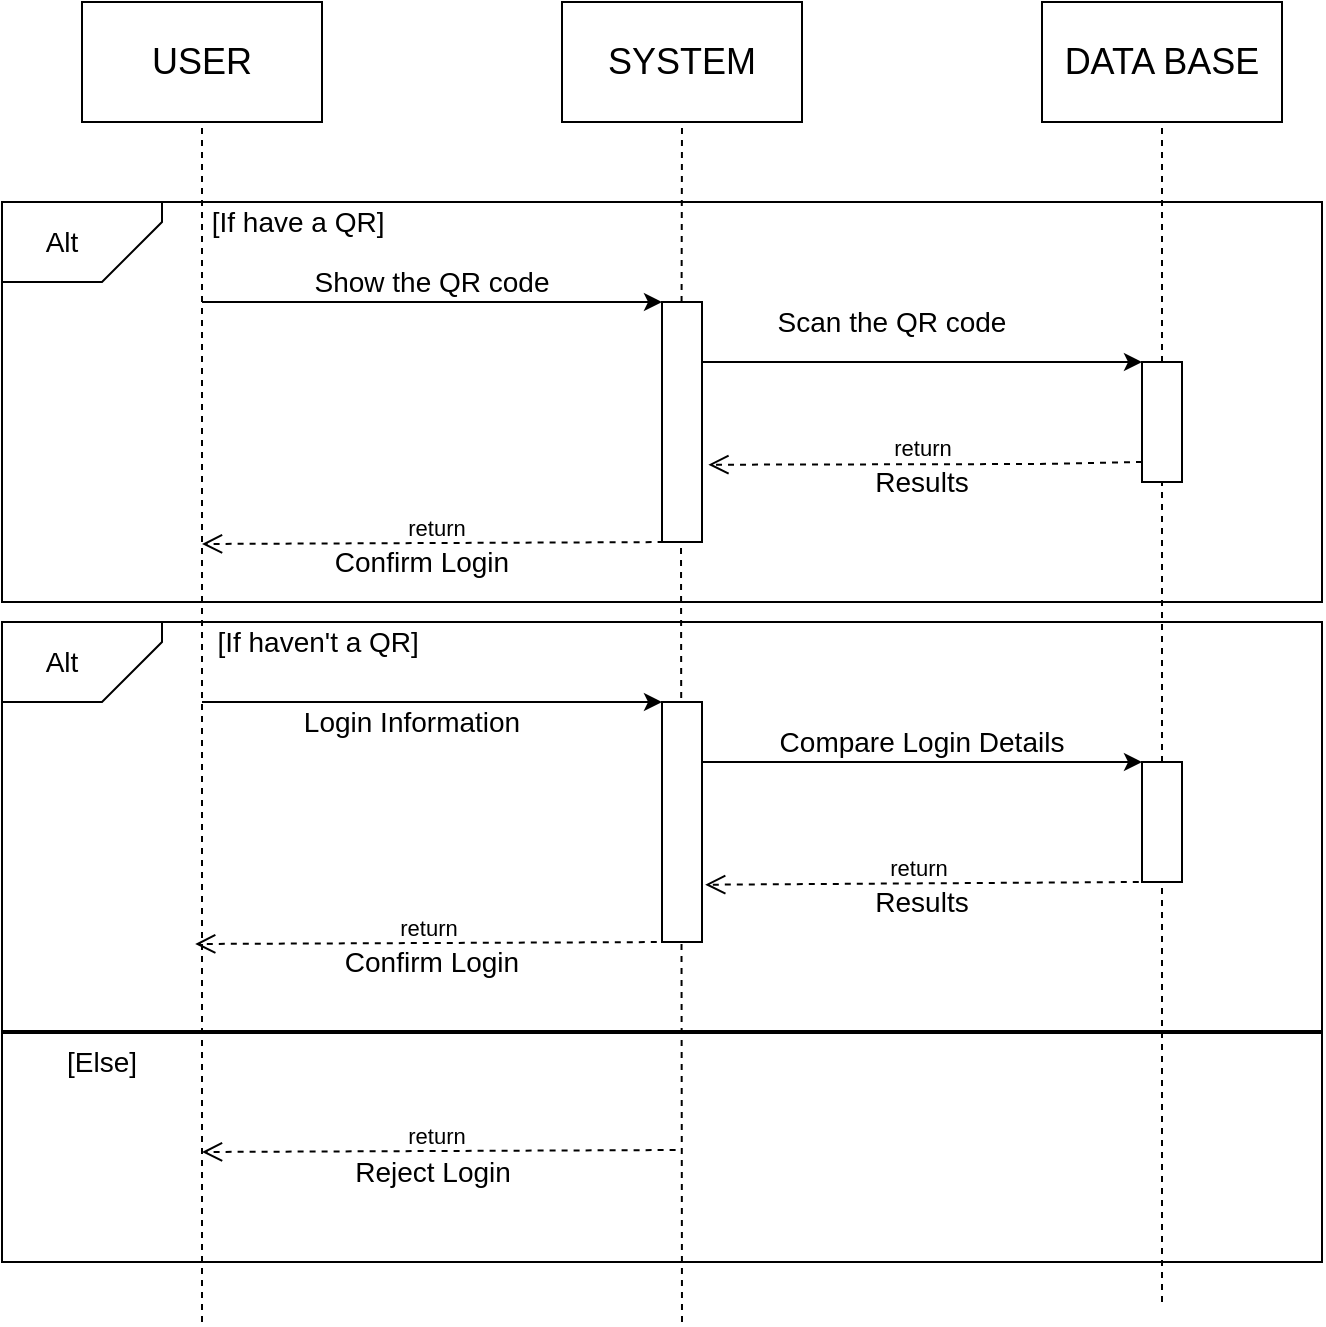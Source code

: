 <mxfile version="14.5.8" type="github">
  <diagram id="S4vm4kKVCdtEnfD78dq2" name="Page-1">
    <mxGraphModel dx="1029" dy="556" grid="1" gridSize="10" guides="1" tooltips="1" connect="1" arrows="1" fold="1" page="1" pageScale="1" pageWidth="827" pageHeight="1169" math="0" shadow="0">
      <root>
        <mxCell id="0" />
        <mxCell id="1" parent="0" />
        <mxCell id="H-3Jn0qCWyMr7MfSLs5h-48" value="" style="rounded=0;whiteSpace=wrap;html=1;" vertex="1" parent="1">
          <mxGeometry x="40" y="320" width="660" height="320" as="geometry" />
        </mxCell>
        <mxCell id="H-3Jn0qCWyMr7MfSLs5h-28" value="" style="rounded=0;whiteSpace=wrap;html=1;" vertex="1" parent="1">
          <mxGeometry x="40" y="110" width="660" height="200" as="geometry" />
        </mxCell>
        <mxCell id="H-3Jn0qCWyMr7MfSLs5h-10" value="" style="rounded=0;whiteSpace=wrap;html=1;" vertex="1" parent="1">
          <mxGeometry x="560" y="10" width="120" height="60" as="geometry" />
        </mxCell>
        <mxCell id="H-3Jn0qCWyMr7MfSLs5h-9" value="" style="rounded=0;whiteSpace=wrap;html=1;" vertex="1" parent="1">
          <mxGeometry x="320" y="10" width="120" height="60" as="geometry" />
        </mxCell>
        <mxCell id="H-3Jn0qCWyMr7MfSLs5h-1" value="" style="rounded=0;whiteSpace=wrap;html=1;" vertex="1" parent="1">
          <mxGeometry x="80" y="10" width="120" height="60" as="geometry" />
        </mxCell>
        <mxCell id="H-3Jn0qCWyMr7MfSLs5h-5" value="&lt;font style=&quot;font-size: 18px&quot;&gt;USER&lt;/font&gt;" style="text;html=1;strokeColor=none;fillColor=none;align=center;verticalAlign=middle;whiteSpace=wrap;rounded=0;" vertex="1" parent="1">
          <mxGeometry x="80" y="10" width="120" height="60" as="geometry" />
        </mxCell>
        <mxCell id="H-3Jn0qCWyMr7MfSLs5h-7" value="&lt;font style=&quot;font-size: 18px&quot;&gt;SYSTEM&lt;/font&gt;" style="text;html=1;strokeColor=none;fillColor=none;align=center;verticalAlign=middle;whiteSpace=wrap;rounded=0;" vertex="1" parent="1">
          <mxGeometry x="320" y="10" width="120" height="60" as="geometry" />
        </mxCell>
        <mxCell id="H-3Jn0qCWyMr7MfSLs5h-8" value="&lt;font style=&quot;font-size: 18px&quot;&gt;DATA BASE&lt;/font&gt;" style="text;html=1;strokeColor=none;fillColor=none;align=center;verticalAlign=middle;whiteSpace=wrap;rounded=0;" vertex="1" parent="1">
          <mxGeometry x="560" y="10" width="120" height="60" as="geometry" />
        </mxCell>
        <mxCell id="H-3Jn0qCWyMr7MfSLs5h-11" value="" style="endArrow=none;dashed=1;html=1;entryX=0.5;entryY=1;entryDx=0;entryDy=0;" edge="1" parent="1" target="H-3Jn0qCWyMr7MfSLs5h-5">
          <mxGeometry width="50" height="50" relative="1" as="geometry">
            <mxPoint x="140" y="670" as="sourcePoint" />
            <mxPoint x="440" y="250" as="targetPoint" />
            <Array as="points">
              <mxPoint x="140" y="280" />
            </Array>
          </mxGeometry>
        </mxCell>
        <mxCell id="H-3Jn0qCWyMr7MfSLs5h-12" value="" style="endArrow=none;dashed=1;html=1;entryX=0.5;entryY=1;entryDx=0;entryDy=0;" edge="1" parent="1" source="H-3Jn0qCWyMr7MfSLs5h-19" target="H-3Jn0qCWyMr7MfSLs5h-8">
          <mxGeometry width="50" height="50" relative="1" as="geometry">
            <mxPoint x="619.5" y="520" as="sourcePoint" />
            <mxPoint x="619.5" y="100" as="targetPoint" />
            <Array as="points" />
          </mxGeometry>
        </mxCell>
        <mxCell id="H-3Jn0qCWyMr7MfSLs5h-13" value="" style="endArrow=none;dashed=1;html=1;entryX=0.5;entryY=1;entryDx=0;entryDy=0;" edge="1" parent="1" target="H-3Jn0qCWyMr7MfSLs5h-7">
          <mxGeometry width="50" height="50" relative="1" as="geometry">
            <mxPoint x="380" y="670" as="sourcePoint" />
            <mxPoint x="379.5" y="100" as="targetPoint" />
            <Array as="points">
              <mxPoint x="379.5" y="280" />
            </Array>
          </mxGeometry>
        </mxCell>
        <mxCell id="H-3Jn0qCWyMr7MfSLs5h-14" value="" style="rounded=0;whiteSpace=wrap;html=1;rotation=90;" vertex="1" parent="1">
          <mxGeometry x="320" y="210" width="120" height="20" as="geometry" />
        </mxCell>
        <mxCell id="H-3Jn0qCWyMr7MfSLs5h-16" value="" style="endArrow=classic;html=1;" edge="1" parent="1">
          <mxGeometry width="50" height="50" relative="1" as="geometry">
            <mxPoint x="140" y="160" as="sourcePoint" />
            <mxPoint x="370" y="160" as="targetPoint" />
          </mxGeometry>
        </mxCell>
        <mxCell id="H-3Jn0qCWyMr7MfSLs5h-17" value="&lt;font style=&quot;font-size: 14px&quot;&gt;Show the QR code&lt;/font&gt;" style="text;html=1;strokeColor=none;fillColor=none;align=center;verticalAlign=middle;whiteSpace=wrap;rounded=0;" vertex="1" parent="1">
          <mxGeometry x="140" y="140" width="230" height="20" as="geometry" />
        </mxCell>
        <mxCell id="H-3Jn0qCWyMr7MfSLs5h-18" value="" style="endArrow=classic;html=1;" edge="1" parent="1">
          <mxGeometry width="50" height="50" relative="1" as="geometry">
            <mxPoint x="390" y="190" as="sourcePoint" />
            <mxPoint x="610" y="190" as="targetPoint" />
          </mxGeometry>
        </mxCell>
        <mxCell id="H-3Jn0qCWyMr7MfSLs5h-19" value="" style="rounded=0;whiteSpace=wrap;html=1;rotation=90;" vertex="1" parent="1">
          <mxGeometry x="590" y="210" width="60" height="20" as="geometry" />
        </mxCell>
        <mxCell id="H-3Jn0qCWyMr7MfSLs5h-20" value="" style="endArrow=none;dashed=1;html=1;" edge="1" parent="1" source="H-3Jn0qCWyMr7MfSLs5h-31" target="H-3Jn0qCWyMr7MfSLs5h-19">
          <mxGeometry width="50" height="50" relative="1" as="geometry">
            <mxPoint x="620" y="640" as="sourcePoint" />
            <mxPoint x="619.5" y="100" as="targetPoint" />
            <Array as="points" />
          </mxGeometry>
        </mxCell>
        <mxCell id="H-3Jn0qCWyMr7MfSLs5h-21" value="&lt;font style=&quot;font-size: 14px&quot;&gt;Scan the QR code&lt;/font&gt;" style="text;html=1;strokeColor=none;fillColor=none;align=center;verticalAlign=middle;whiteSpace=wrap;rounded=0;" vertex="1" parent="1">
          <mxGeometry x="370" y="160" width="230" height="20" as="geometry" />
        </mxCell>
        <mxCell id="H-3Jn0qCWyMr7MfSLs5h-22" style="edgeStyle=orthogonalEdgeStyle;rounded=0;orthogonalLoop=1;jettySize=auto;html=1;exitX=1;exitY=0.5;exitDx=0;exitDy=0;" edge="1" parent="1" source="H-3Jn0qCWyMr7MfSLs5h-19" target="H-3Jn0qCWyMr7MfSLs5h-19">
          <mxGeometry relative="1" as="geometry" />
        </mxCell>
        <mxCell id="H-3Jn0qCWyMr7MfSLs5h-23" value="return" style="html=1;verticalAlign=bottom;endArrow=open;dashed=1;endSize=8;entryX=0.678;entryY=-0.16;entryDx=0;entryDy=0;entryPerimeter=0;" edge="1" parent="1" target="H-3Jn0qCWyMr7MfSLs5h-14">
          <mxGeometry x="0.015" y="1" relative="1" as="geometry">
            <mxPoint x="610" y="240" as="sourcePoint" />
            <mxPoint x="530" y="240" as="targetPoint" />
            <Array as="points">
              <mxPoint x="560" y="241" />
            </Array>
            <mxPoint as="offset" />
          </mxGeometry>
        </mxCell>
        <mxCell id="H-3Jn0qCWyMr7MfSLs5h-24" value="&lt;font style=&quot;font-size: 14px&quot;&gt;Results&lt;/font&gt;" style="text;html=1;strokeColor=none;fillColor=none;align=center;verticalAlign=middle;whiteSpace=wrap;rounded=0;" vertex="1" parent="1">
          <mxGeometry x="450" y="240" width="100" height="20" as="geometry" />
        </mxCell>
        <mxCell id="H-3Jn0qCWyMr7MfSLs5h-26" value="return" style="html=1;verticalAlign=bottom;endArrow=open;dashed=1;endSize=8;" edge="1" parent="1">
          <mxGeometry x="0.015" y="1" relative="1" as="geometry">
            <mxPoint x="376.8" y="280" as="sourcePoint" />
            <mxPoint x="140" y="281" as="targetPoint" />
            <mxPoint as="offset" />
          </mxGeometry>
        </mxCell>
        <mxCell id="H-3Jn0qCWyMr7MfSLs5h-27" value="&lt;font style=&quot;font-size: 14px&quot;&gt;&lt;font&gt;Confirm &lt;/font&gt;&lt;font&gt;Login&lt;/font&gt;&lt;/font&gt;" style="text;html=1;strokeColor=none;fillColor=none;align=center;verticalAlign=middle;whiteSpace=wrap;rounded=0;" vertex="1" parent="1">
          <mxGeometry x="170" y="280" width="160" height="20" as="geometry" />
        </mxCell>
        <mxCell id="H-3Jn0qCWyMr7MfSLs5h-29" value="&lt;font style=&quot;font-size: 14px&quot;&gt;[If have a QR]&amp;nbsp;&lt;/font&gt;" style="text;html=1;strokeColor=none;fillColor=none;align=center;verticalAlign=middle;whiteSpace=wrap;rounded=0;" vertex="1" parent="1">
          <mxGeometry x="140" y="110" width="100" height="20" as="geometry" />
        </mxCell>
        <mxCell id="H-3Jn0qCWyMr7MfSLs5h-30" value="" style="rounded=0;whiteSpace=wrap;html=1;rotation=90;" vertex="1" parent="1">
          <mxGeometry x="320" y="410" width="120" height="20" as="geometry" />
        </mxCell>
        <mxCell id="H-3Jn0qCWyMr7MfSLs5h-31" value="" style="rounded=0;whiteSpace=wrap;html=1;rotation=90;" vertex="1" parent="1">
          <mxGeometry x="590" y="410" width="60" height="20" as="geometry" />
        </mxCell>
        <mxCell id="H-3Jn0qCWyMr7MfSLs5h-32" value="" style="endArrow=none;dashed=1;html=1;" edge="1" parent="1" target="H-3Jn0qCWyMr7MfSLs5h-31">
          <mxGeometry width="50" height="50" relative="1" as="geometry">
            <mxPoint x="620" y="660" as="sourcePoint" />
            <mxPoint x="620" y="250" as="targetPoint" />
            <Array as="points" />
          </mxGeometry>
        </mxCell>
        <mxCell id="H-3Jn0qCWyMr7MfSLs5h-33" value="" style="endArrow=classic;html=1;entryX=0;entryY=1;entryDx=0;entryDy=0;" edge="1" parent="1" target="H-3Jn0qCWyMr7MfSLs5h-30">
          <mxGeometry width="50" height="50" relative="1" as="geometry">
            <mxPoint x="140" y="360" as="sourcePoint" />
            <mxPoint x="190" y="310" as="targetPoint" />
          </mxGeometry>
        </mxCell>
        <mxCell id="H-3Jn0qCWyMr7MfSLs5h-34" value="&lt;font style=&quot;font-size: 14px&quot;&gt;Login Information&lt;/font&gt;" style="text;html=1;strokeColor=none;fillColor=none;align=center;verticalAlign=middle;whiteSpace=wrap;rounded=0;" vertex="1" parent="1">
          <mxGeometry x="150" y="360" width="190" height="20" as="geometry" />
        </mxCell>
        <mxCell id="H-3Jn0qCWyMr7MfSLs5h-36" value="" style="shape=card;whiteSpace=wrap;html=1;rotation=-180;" vertex="1" parent="1">
          <mxGeometry x="40" y="110" width="80" height="40" as="geometry" />
        </mxCell>
        <mxCell id="H-3Jn0qCWyMr7MfSLs5h-37" value="&lt;font style=&quot;font-size: 14px&quot;&gt;Alt&lt;/font&gt;" style="text;html=1;strokeColor=none;fillColor=none;align=center;verticalAlign=middle;whiteSpace=wrap;rounded=0;" vertex="1" parent="1">
          <mxGeometry x="50" y="120" width="40" height="20" as="geometry" />
        </mxCell>
        <mxCell id="H-3Jn0qCWyMr7MfSLs5h-38" value="" style="endArrow=classic;html=1;" edge="1" parent="1">
          <mxGeometry width="50" height="50" relative="1" as="geometry">
            <mxPoint x="390" y="390" as="sourcePoint" />
            <mxPoint x="610" y="390" as="targetPoint" />
          </mxGeometry>
        </mxCell>
        <mxCell id="H-3Jn0qCWyMr7MfSLs5h-39" value="return" style="html=1;verticalAlign=bottom;endArrow=open;dashed=1;endSize=8;entryX=0.678;entryY=-0.16;entryDx=0;entryDy=0;entryPerimeter=0;" edge="1" parent="1">
          <mxGeometry x="0.015" y="1" relative="1" as="geometry">
            <mxPoint x="608.4" y="450" as="sourcePoint" />
            <mxPoint x="391.6" y="451.36" as="targetPoint" />
            <mxPoint as="offset" />
          </mxGeometry>
        </mxCell>
        <mxCell id="H-3Jn0qCWyMr7MfSLs5h-40" value="return" style="html=1;verticalAlign=bottom;endArrow=open;dashed=1;endSize=8;" edge="1" parent="1">
          <mxGeometry x="0.015" y="1" relative="1" as="geometry">
            <mxPoint x="373.4" y="480" as="sourcePoint" />
            <mxPoint x="136.6" y="481" as="targetPoint" />
            <mxPoint as="offset" />
          </mxGeometry>
        </mxCell>
        <mxCell id="H-3Jn0qCWyMr7MfSLs5h-41" value="&lt;font style=&quot;font-size: 14px&quot;&gt;&lt;font&gt;Confirm &lt;/font&gt;&lt;font&gt;Login&lt;/font&gt;&lt;/font&gt;" style="text;html=1;strokeColor=none;fillColor=none;align=center;verticalAlign=middle;whiteSpace=wrap;rounded=0;" vertex="1" parent="1">
          <mxGeometry x="175" y="480" width="160" height="20" as="geometry" />
        </mxCell>
        <mxCell id="H-3Jn0qCWyMr7MfSLs5h-42" value="&lt;font style=&quot;font-size: 14px&quot;&gt;Results&lt;/font&gt;" style="text;html=1;strokeColor=none;fillColor=none;align=center;verticalAlign=middle;whiteSpace=wrap;rounded=0;" vertex="1" parent="1">
          <mxGeometry x="450" y="450" width="100" height="20" as="geometry" />
        </mxCell>
        <mxCell id="H-3Jn0qCWyMr7MfSLs5h-43" value="&lt;font style=&quot;font-size: 14px&quot;&gt;Compare Login Details&lt;/font&gt;" style="text;html=1;strokeColor=none;fillColor=none;align=center;verticalAlign=middle;whiteSpace=wrap;rounded=0;" vertex="1" parent="1">
          <mxGeometry x="385" y="370" width="230" height="20" as="geometry" />
        </mxCell>
        <mxCell id="H-3Jn0qCWyMr7MfSLs5h-46" value="return" style="html=1;verticalAlign=bottom;endArrow=open;dashed=1;endSize=8;" edge="1" parent="1">
          <mxGeometry x="0.015" y="1" relative="1" as="geometry">
            <mxPoint x="376.8" y="584" as="sourcePoint" />
            <mxPoint x="140.0" y="585" as="targetPoint" />
            <mxPoint as="offset" />
          </mxGeometry>
        </mxCell>
        <mxCell id="H-3Jn0qCWyMr7MfSLs5h-47" value="&lt;font style=&quot;font-size: 14px&quot;&gt;Reject Login&lt;/font&gt;" style="text;html=1;align=center;verticalAlign=middle;resizable=0;points=[];autosize=1;strokeColor=none;" vertex="1" parent="1">
          <mxGeometry x="210" y="585" width="90" height="20" as="geometry" />
        </mxCell>
        <mxCell id="H-3Jn0qCWyMr7MfSLs5h-50" value="" style="shape=card;whiteSpace=wrap;html=1;rotation=-180;" vertex="1" parent="1">
          <mxGeometry x="40" y="320" width="80" height="40" as="geometry" />
        </mxCell>
        <mxCell id="H-3Jn0qCWyMr7MfSLs5h-52" value="&lt;font style=&quot;font-size: 14px&quot;&gt;Alt&lt;/font&gt;" style="text;html=1;strokeColor=none;fillColor=none;align=center;verticalAlign=middle;whiteSpace=wrap;rounded=0;" vertex="1" parent="1">
          <mxGeometry x="50" y="330" width="40" height="20" as="geometry" />
        </mxCell>
        <mxCell id="H-3Jn0qCWyMr7MfSLs5h-59" value="" style="line;strokeWidth=2;html=1;" vertex="1" parent="1">
          <mxGeometry x="40" y="520" width="660" height="10" as="geometry" />
        </mxCell>
        <mxCell id="H-3Jn0qCWyMr7MfSLs5h-60" value="&lt;font style=&quot;font-size: 14px&quot;&gt;[Else]&lt;/font&gt;" style="text;html=1;strokeColor=none;fillColor=none;align=center;verticalAlign=middle;whiteSpace=wrap;rounded=0;" vertex="1" parent="1">
          <mxGeometry x="70" y="530" width="40" height="20" as="geometry" />
        </mxCell>
        <mxCell id="H-3Jn0qCWyMr7MfSLs5h-61" value="&lt;font style=&quot;font-size: 14px&quot;&gt;[If haven&#39;t a QR]&amp;nbsp;&lt;/font&gt;" style="text;html=1;strokeColor=none;fillColor=none;align=center;verticalAlign=middle;whiteSpace=wrap;rounded=0;" vertex="1" parent="1">
          <mxGeometry x="140" y="320" width="120" height="20" as="geometry" />
        </mxCell>
      </root>
    </mxGraphModel>
  </diagram>
</mxfile>
